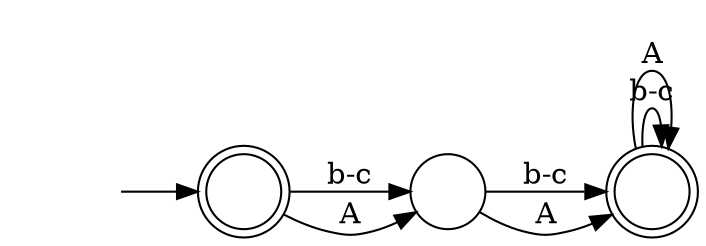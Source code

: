 digraph Automaton {
  rankdir = LR;
  0 [shape=circle,label=""];
  0 -> 1 [label="b-c"]
  0 -> 1 [label="A"]
  1 [shape=doublecircle,label=""];
  1 -> 1 [label="b-c"]
  1 -> 1 [label="A"]
  2 [shape=doublecircle,label=""];
  initial [shape=plaintext,label=""];
  initial -> 2
  2 -> 0 [label="b-c"]
  2 -> 0 [label="A"]
}

